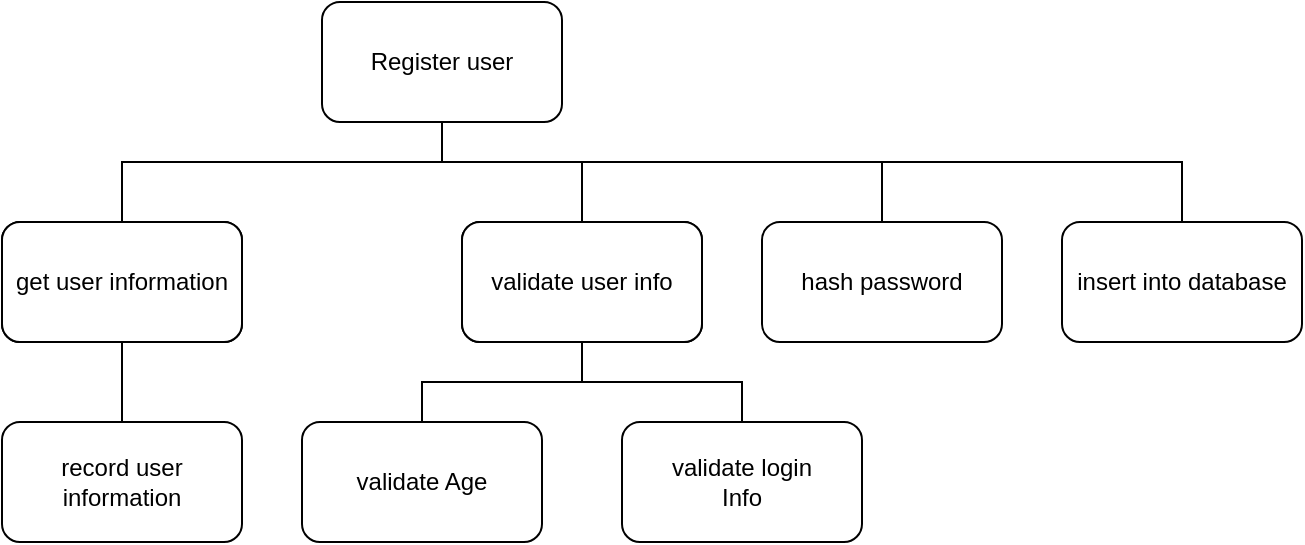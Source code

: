 <mxfile version="24.6.4" type="device">
  <diagram id="C5RBs43oDa-KdzZeNtuy" name="Page-1">
    <mxGraphModel dx="1049" dy="552" grid="1" gridSize="10" guides="1" tooltips="1" connect="1" arrows="1" fold="1" page="1" pageScale="1" pageWidth="827" pageHeight="1169" math="0" shadow="0">
      <root>
        <mxCell id="WIyWlLk6GJQsqaUBKTNV-0" />
        <mxCell id="WIyWlLk6GJQsqaUBKTNV-1" parent="WIyWlLk6GJQsqaUBKTNV-0" />
        <mxCell id="-Q0osp29YIrvLorOT4F8-25" style="edgeStyle=orthogonalEdgeStyle;rounded=0;orthogonalLoop=1;jettySize=auto;html=1;exitX=0.5;exitY=1;exitDx=0;exitDy=0;entryX=0.5;entryY=0;entryDx=0;entryDy=0;endArrow=none;endFill=0;" edge="1" parent="WIyWlLk6GJQsqaUBKTNV-1" source="-Q0osp29YIrvLorOT4F8-0" target="-Q0osp29YIrvLorOT4F8-8">
          <mxGeometry relative="1" as="geometry">
            <Array as="points">
              <mxPoint x="440" y="330" />
              <mxPoint x="280" y="330" />
            </Array>
          </mxGeometry>
        </mxCell>
        <mxCell id="-Q0osp29YIrvLorOT4F8-27" style="edgeStyle=orthogonalEdgeStyle;rounded=0;orthogonalLoop=1;jettySize=auto;html=1;endArrow=none;endFill=0;" edge="1" parent="WIyWlLk6GJQsqaUBKTNV-1" source="-Q0osp29YIrvLorOT4F8-0" target="-Q0osp29YIrvLorOT4F8-24">
          <mxGeometry relative="1" as="geometry">
            <Array as="points">
              <mxPoint x="440" y="330" />
              <mxPoint x="510" y="330" />
            </Array>
          </mxGeometry>
        </mxCell>
        <mxCell id="-Q0osp29YIrvLorOT4F8-32" style="edgeStyle=orthogonalEdgeStyle;rounded=0;orthogonalLoop=1;jettySize=auto;html=1;endArrow=none;endFill=0;" edge="1" parent="WIyWlLk6GJQsqaUBKTNV-1" source="-Q0osp29YIrvLorOT4F8-0" target="-Q0osp29YIrvLorOT4F8-31">
          <mxGeometry relative="1" as="geometry">
            <Array as="points">
              <mxPoint x="440" y="330" />
              <mxPoint x="660" y="330" />
            </Array>
          </mxGeometry>
        </mxCell>
        <mxCell id="-Q0osp29YIrvLorOT4F8-34" style="edgeStyle=orthogonalEdgeStyle;rounded=0;orthogonalLoop=1;jettySize=auto;html=1;exitX=0.5;exitY=1;exitDx=0;exitDy=0;entryX=0.5;entryY=0;entryDx=0;entryDy=0;endArrow=none;endFill=0;" edge="1" parent="WIyWlLk6GJQsqaUBKTNV-1" source="-Q0osp29YIrvLorOT4F8-0" target="-Q0osp29YIrvLorOT4F8-33">
          <mxGeometry relative="1" as="geometry">
            <Array as="points">
              <mxPoint x="440" y="330" />
              <mxPoint x="810" y="330" />
            </Array>
          </mxGeometry>
        </mxCell>
        <mxCell id="-Q0osp29YIrvLorOT4F8-0" value="Register user" style="rounded=1;whiteSpace=wrap;html=1;" vertex="1" parent="WIyWlLk6GJQsqaUBKTNV-1">
          <mxGeometry x="380" y="250" width="120" height="60" as="geometry" />
        </mxCell>
        <mxCell id="-Q0osp29YIrvLorOT4F8-5" style="edgeStyle=orthogonalEdgeStyle;rounded=0;orthogonalLoop=1;jettySize=auto;html=1;entryX=0.5;entryY=0;entryDx=0;entryDy=0;endArrow=none;endFill=0;" edge="1" parent="WIyWlLk6GJQsqaUBKTNV-1" source="-Q0osp29YIrvLorOT4F8-1" target="-Q0osp29YIrvLorOT4F8-4">
          <mxGeometry relative="1" as="geometry" />
        </mxCell>
        <mxCell id="-Q0osp29YIrvLorOT4F8-1" value="Validate user info" style="rounded=1;whiteSpace=wrap;html=1;" vertex="1" parent="WIyWlLk6GJQsqaUBKTNV-1">
          <mxGeometry x="220" y="360" width="120" height="60" as="geometry" />
        </mxCell>
        <mxCell id="-Q0osp29YIrvLorOT4F8-4" value="record user information" style="rounded=1;whiteSpace=wrap;html=1;" vertex="1" parent="WIyWlLk6GJQsqaUBKTNV-1">
          <mxGeometry x="220" y="460" width="120" height="60" as="geometry" />
        </mxCell>
        <mxCell id="-Q0osp29YIrvLorOT4F8-8" value="get user information" style="rounded=1;whiteSpace=wrap;html=1;" vertex="1" parent="WIyWlLk6GJQsqaUBKTNV-1">
          <mxGeometry x="220" y="360" width="120" height="60" as="geometry" />
        </mxCell>
        <mxCell id="-Q0osp29YIrvLorOT4F8-19" style="edgeStyle=orthogonalEdgeStyle;rounded=0;orthogonalLoop=1;jettySize=auto;html=1;entryX=0.5;entryY=0;entryDx=0;entryDy=0;endArrow=none;endFill=0;" edge="1" parent="WIyWlLk6GJQsqaUBKTNV-1" source="-Q0osp29YIrvLorOT4F8-21" target="-Q0osp29YIrvLorOT4F8-22">
          <mxGeometry relative="1" as="geometry" />
        </mxCell>
        <mxCell id="-Q0osp29YIrvLorOT4F8-20" style="edgeStyle=orthogonalEdgeStyle;rounded=0;orthogonalLoop=1;jettySize=auto;html=1;endArrow=none;endFill=0;" edge="1" parent="WIyWlLk6GJQsqaUBKTNV-1" source="-Q0osp29YIrvLorOT4F8-21" target="-Q0osp29YIrvLorOT4F8-23">
          <mxGeometry relative="1" as="geometry" />
        </mxCell>
        <mxCell id="-Q0osp29YIrvLorOT4F8-21" value="Validate user info" style="rounded=1;whiteSpace=wrap;html=1;" vertex="1" parent="WIyWlLk6GJQsqaUBKTNV-1">
          <mxGeometry x="450" y="360" width="120" height="60" as="geometry" />
        </mxCell>
        <mxCell id="-Q0osp29YIrvLorOT4F8-22" value="validate Age" style="rounded=1;whiteSpace=wrap;html=1;" vertex="1" parent="WIyWlLk6GJQsqaUBKTNV-1">
          <mxGeometry x="370" y="460" width="120" height="60" as="geometry" />
        </mxCell>
        <mxCell id="-Q0osp29YIrvLorOT4F8-23" value="validate login&lt;div&gt;Info&lt;/div&gt;" style="rounded=1;whiteSpace=wrap;html=1;" vertex="1" parent="WIyWlLk6GJQsqaUBKTNV-1">
          <mxGeometry x="530" y="460" width="120" height="60" as="geometry" />
        </mxCell>
        <mxCell id="-Q0osp29YIrvLorOT4F8-24" value="validate user info" style="rounded=1;whiteSpace=wrap;html=1;" vertex="1" parent="WIyWlLk6GJQsqaUBKTNV-1">
          <mxGeometry x="450" y="360" width="120" height="60" as="geometry" />
        </mxCell>
        <mxCell id="-Q0osp29YIrvLorOT4F8-31" value="hash password" style="rounded=1;whiteSpace=wrap;html=1;" vertex="1" parent="WIyWlLk6GJQsqaUBKTNV-1">
          <mxGeometry x="600" y="360" width="120" height="60" as="geometry" />
        </mxCell>
        <mxCell id="-Q0osp29YIrvLorOT4F8-33" value="insert into database" style="rounded=1;whiteSpace=wrap;html=1;" vertex="1" parent="WIyWlLk6GJQsqaUBKTNV-1">
          <mxGeometry x="750" y="360" width="120" height="60" as="geometry" />
        </mxCell>
      </root>
    </mxGraphModel>
  </diagram>
</mxfile>
